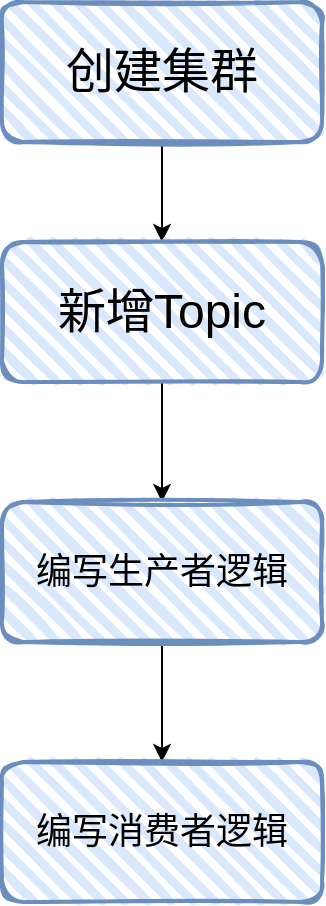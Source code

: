 <mxfile version="20.8.5" type="github">
  <diagram id="iOZphBAMzZE5e629XJiL" name="第 1 页">
    <mxGraphModel dx="1050" dy="549" grid="1" gridSize="10" guides="1" tooltips="1" connect="1" arrows="1" fold="1" page="1" pageScale="1" pageWidth="827" pageHeight="1169" math="0" shadow="0">
      <root>
        <mxCell id="0" />
        <mxCell id="1" parent="0" />
        <mxCell id="GBi2ii8lsFSu6CF-uhqW-6" style="edgeStyle=orthogonalEdgeStyle;rounded=0;orthogonalLoop=1;jettySize=auto;html=1;entryX=0.5;entryY=0;entryDx=0;entryDy=0;fontSize=18;" edge="1" parent="1" source="GBi2ii8lsFSu6CF-uhqW-2" target="GBi2ii8lsFSu6CF-uhqW-3">
          <mxGeometry relative="1" as="geometry" />
        </mxCell>
        <mxCell id="GBi2ii8lsFSu6CF-uhqW-2" value="&lt;font style=&quot;font-size: 24px;&quot;&gt;创建集群&lt;/font&gt;" style="rounded=1;whiteSpace=wrap;html=1;strokeWidth=2;fillWeight=4;hachureGap=8;hachureAngle=45;fillColor=#dae8fc;sketch=1;strokeColor=#6c8ebf;" vertex="1" parent="1">
          <mxGeometry x="210" y="120" width="160" height="70" as="geometry" />
        </mxCell>
        <mxCell id="GBi2ii8lsFSu6CF-uhqW-7" value="" style="edgeStyle=orthogonalEdgeStyle;rounded=0;orthogonalLoop=1;jettySize=auto;html=1;fontSize=18;" edge="1" parent="1" source="GBi2ii8lsFSu6CF-uhqW-3" target="GBi2ii8lsFSu6CF-uhqW-4">
          <mxGeometry relative="1" as="geometry" />
        </mxCell>
        <mxCell id="GBi2ii8lsFSu6CF-uhqW-3" value="&lt;font style=&quot;font-size: 24px;&quot;&gt;新增Topic&lt;/font&gt;" style="rounded=1;whiteSpace=wrap;html=1;strokeWidth=2;fillWeight=4;hachureGap=8;hachureAngle=45;fillColor=#dae8fc;sketch=1;strokeColor=#6c8ebf;" vertex="1" parent="1">
          <mxGeometry x="210" y="240" width="160" height="70" as="geometry" />
        </mxCell>
        <mxCell id="GBi2ii8lsFSu6CF-uhqW-8" value="" style="edgeStyle=orthogonalEdgeStyle;rounded=0;orthogonalLoop=1;jettySize=auto;html=1;fontSize=18;" edge="1" parent="1" source="GBi2ii8lsFSu6CF-uhqW-4" target="GBi2ii8lsFSu6CF-uhqW-5">
          <mxGeometry relative="1" as="geometry" />
        </mxCell>
        <mxCell id="GBi2ii8lsFSu6CF-uhqW-4" value="&lt;font style=&quot;font-size: 18px;&quot;&gt;编写生产者逻辑&lt;/font&gt;" style="rounded=1;whiteSpace=wrap;html=1;strokeWidth=2;fillWeight=4;hachureGap=8;hachureAngle=45;fillColor=#dae8fc;sketch=1;strokeColor=#6c8ebf;" vertex="1" parent="1">
          <mxGeometry x="210" y="370" width="160" height="70" as="geometry" />
        </mxCell>
        <mxCell id="GBi2ii8lsFSu6CF-uhqW-5" value="&lt;font style=&quot;font-size: 18px;&quot;&gt;编写消费者逻辑&lt;/font&gt;" style="rounded=1;whiteSpace=wrap;html=1;strokeWidth=2;fillWeight=4;hachureGap=8;hachureAngle=45;fillColor=#dae8fc;sketch=1;strokeColor=#6c8ebf;" vertex="1" parent="1">
          <mxGeometry x="210" y="500" width="160" height="70" as="geometry" />
        </mxCell>
      </root>
    </mxGraphModel>
  </diagram>
</mxfile>
